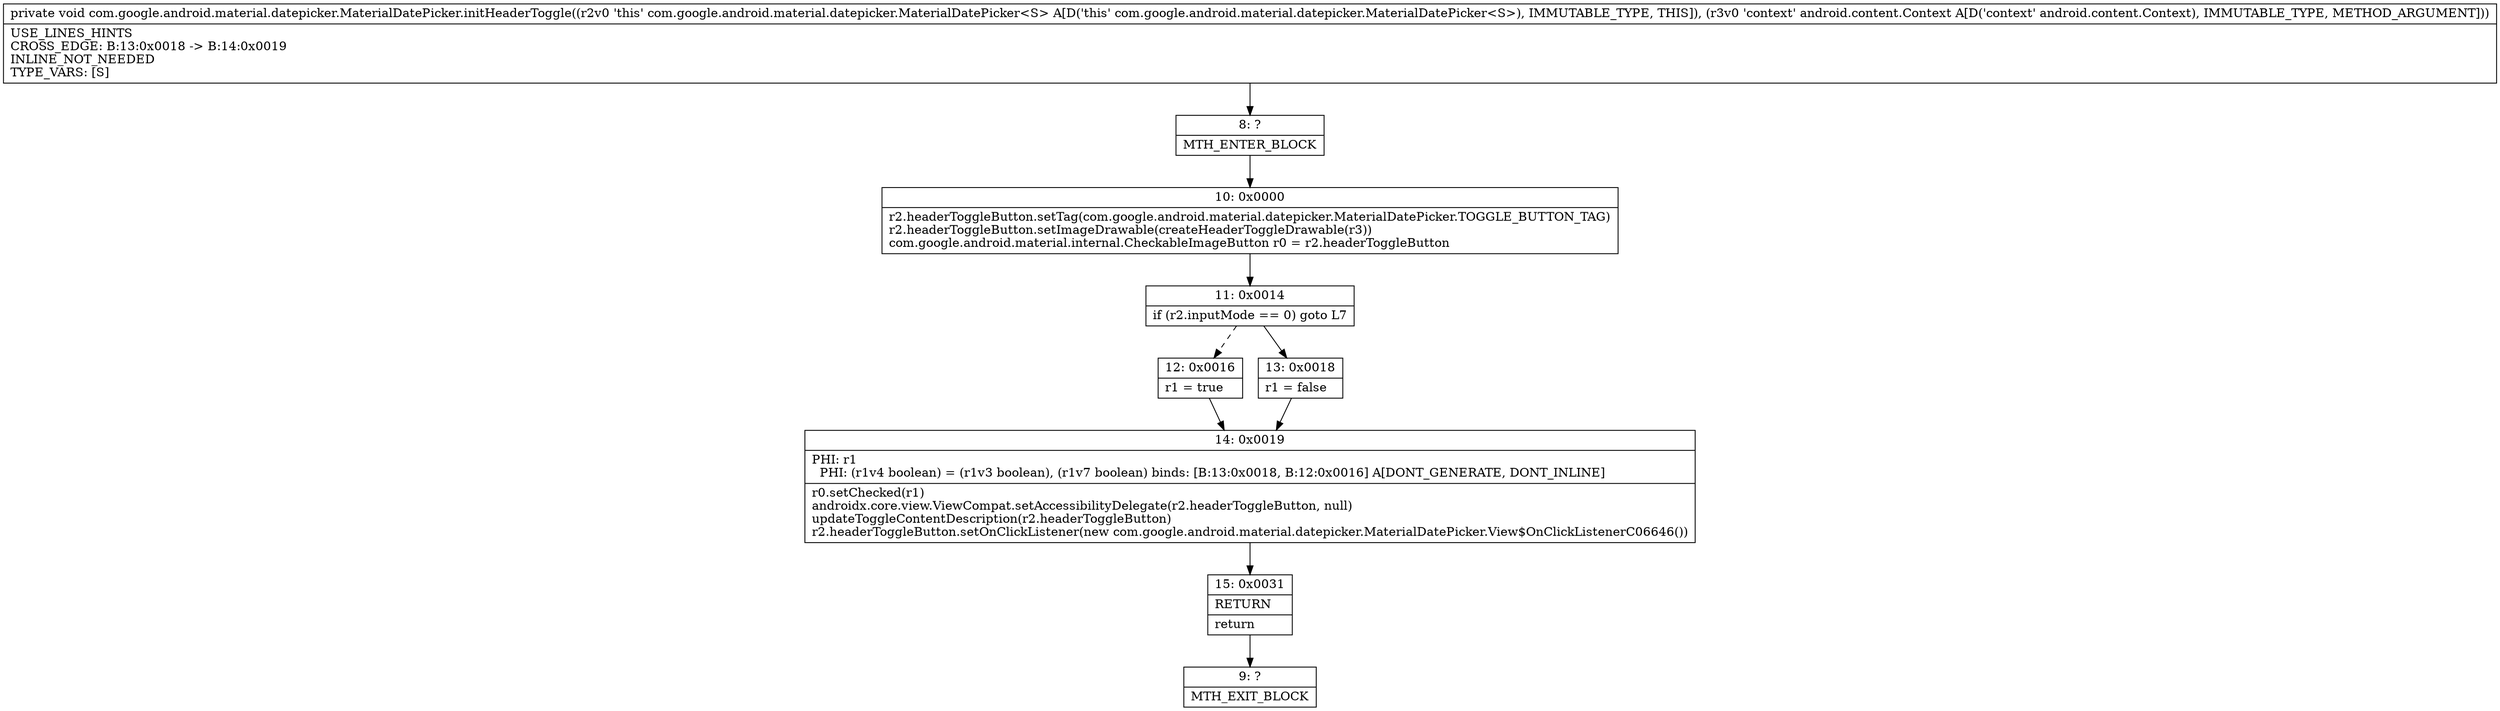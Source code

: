 digraph "CFG forcom.google.android.material.datepicker.MaterialDatePicker.initHeaderToggle(Landroid\/content\/Context;)V" {
Node_8 [shape=record,label="{8\:\ ?|MTH_ENTER_BLOCK\l}"];
Node_10 [shape=record,label="{10\:\ 0x0000|r2.headerToggleButton.setTag(com.google.android.material.datepicker.MaterialDatePicker.TOGGLE_BUTTON_TAG)\lr2.headerToggleButton.setImageDrawable(createHeaderToggleDrawable(r3))\lcom.google.android.material.internal.CheckableImageButton r0 = r2.headerToggleButton\l}"];
Node_11 [shape=record,label="{11\:\ 0x0014|if (r2.inputMode == 0) goto L7\l}"];
Node_12 [shape=record,label="{12\:\ 0x0016|r1 = true\l}"];
Node_14 [shape=record,label="{14\:\ 0x0019|PHI: r1 \l  PHI: (r1v4 boolean) = (r1v3 boolean), (r1v7 boolean) binds: [B:13:0x0018, B:12:0x0016] A[DONT_GENERATE, DONT_INLINE]\l|r0.setChecked(r1)\landroidx.core.view.ViewCompat.setAccessibilityDelegate(r2.headerToggleButton, null)\lupdateToggleContentDescription(r2.headerToggleButton)\lr2.headerToggleButton.setOnClickListener(new com.google.android.material.datepicker.MaterialDatePicker.View$OnClickListenerC06646())\l}"];
Node_15 [shape=record,label="{15\:\ 0x0031|RETURN\l|return\l}"];
Node_9 [shape=record,label="{9\:\ ?|MTH_EXIT_BLOCK\l}"];
Node_13 [shape=record,label="{13\:\ 0x0018|r1 = false\l}"];
MethodNode[shape=record,label="{private void com.google.android.material.datepicker.MaterialDatePicker.initHeaderToggle((r2v0 'this' com.google.android.material.datepicker.MaterialDatePicker\<S\> A[D('this' com.google.android.material.datepicker.MaterialDatePicker\<S\>), IMMUTABLE_TYPE, THIS]), (r3v0 'context' android.content.Context A[D('context' android.content.Context), IMMUTABLE_TYPE, METHOD_ARGUMENT]))  | USE_LINES_HINTS\lCROSS_EDGE: B:13:0x0018 \-\> B:14:0x0019\lINLINE_NOT_NEEDED\lTYPE_VARS: [S]\l}"];
MethodNode -> Node_8;Node_8 -> Node_10;
Node_10 -> Node_11;
Node_11 -> Node_12[style=dashed];
Node_11 -> Node_13;
Node_12 -> Node_14;
Node_14 -> Node_15;
Node_15 -> Node_9;
Node_13 -> Node_14;
}

